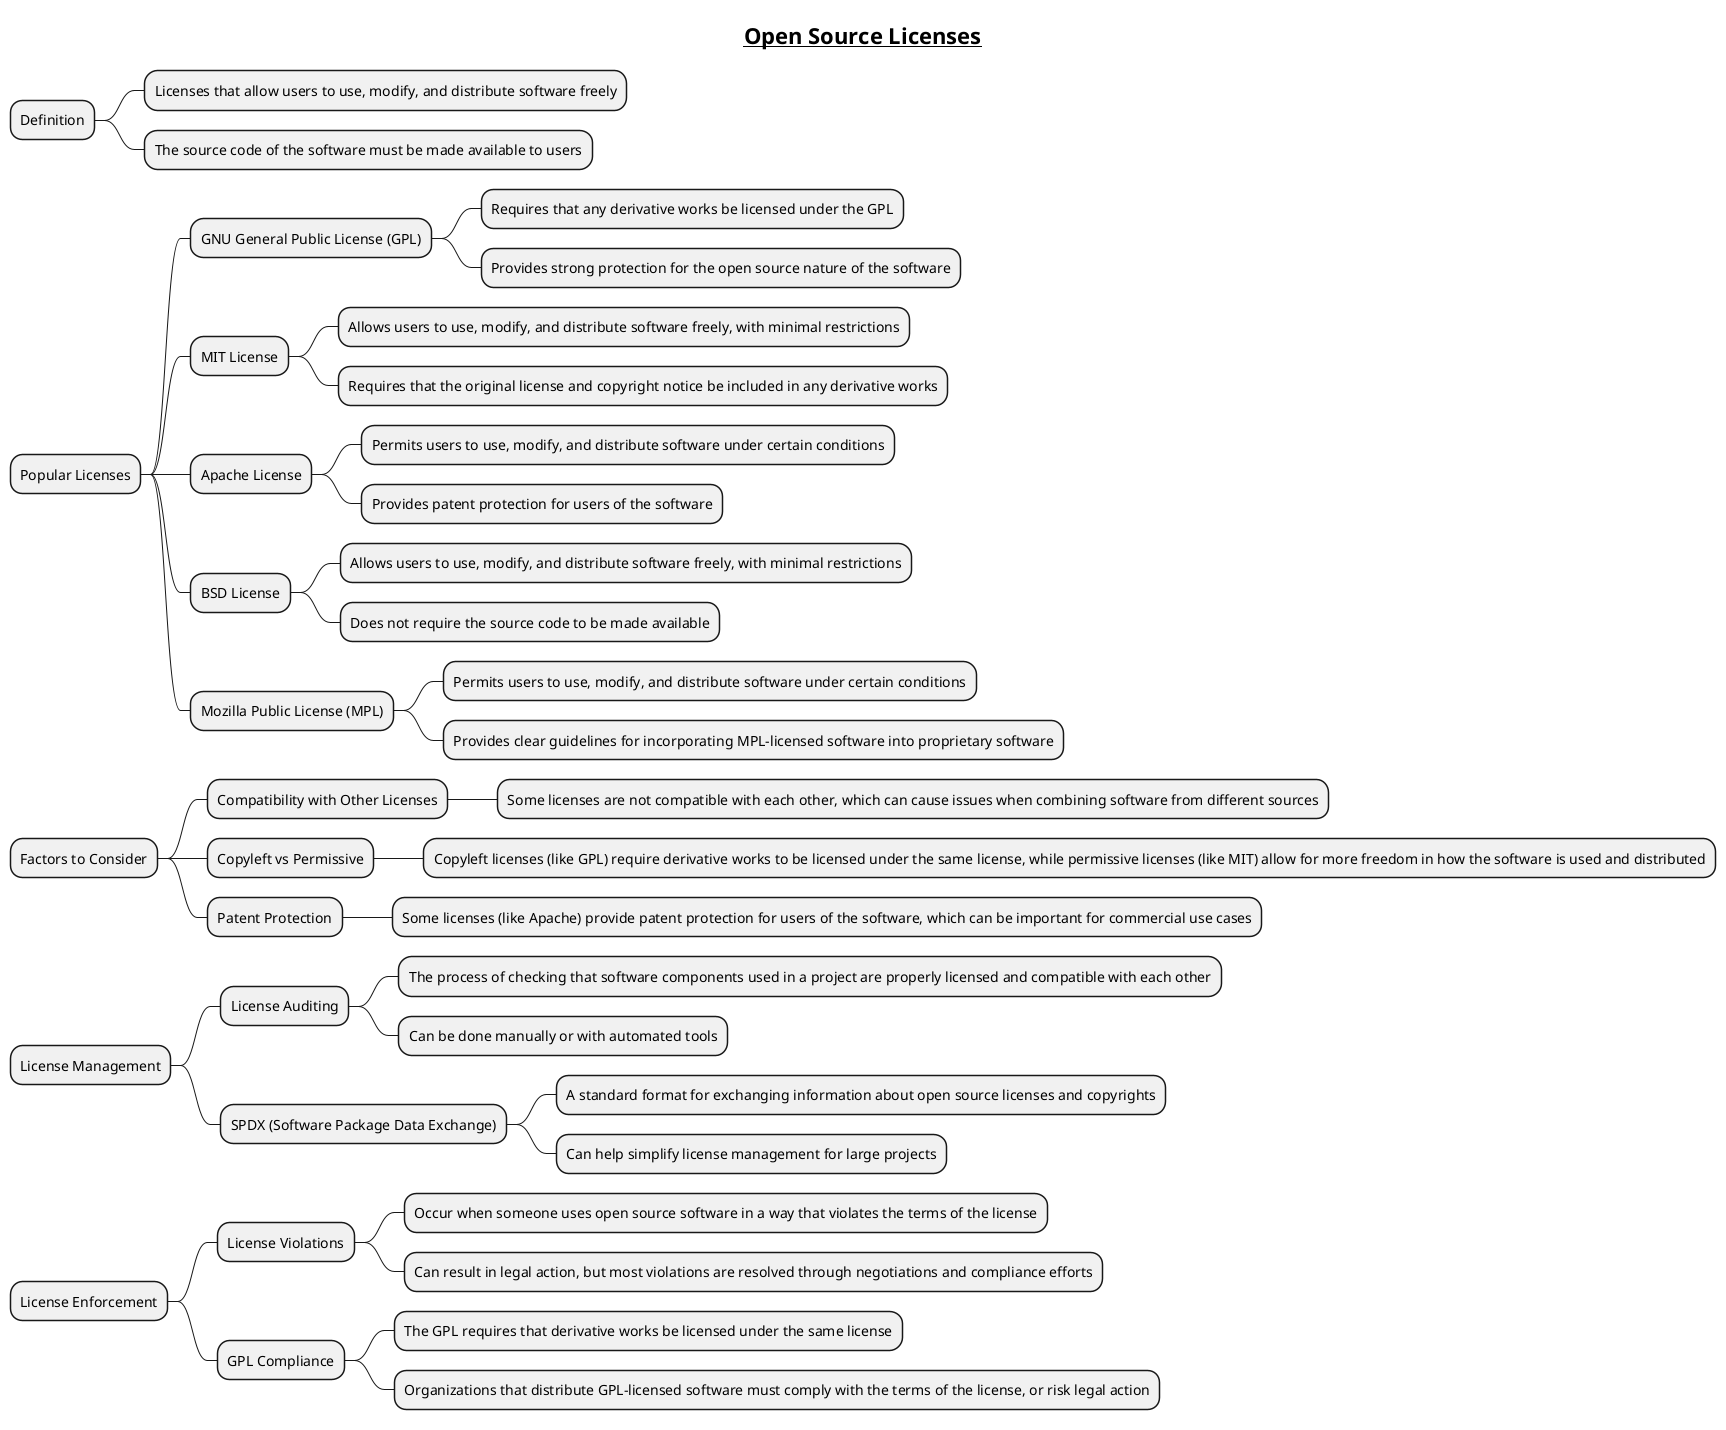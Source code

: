 @startmindmap
title =__Open Source Licenses__

* Definition
** Licenses that allow users to use, modify, and distribute software freely
** The source code of the software must be made available to users

* Popular Licenses
** GNU General Public License (GPL)
*** Requires that any derivative works be licensed under the GPL
*** Provides strong protection for the open source nature of the software
** MIT License
*** Allows users to use, modify, and distribute software freely, with minimal restrictions
*** Requires that the original license and copyright notice be included in any derivative works
** Apache License
*** Permits users to use, modify, and distribute software under certain conditions
*** Provides patent protection for users of the software
** BSD License
*** Allows users to use, modify, and distribute software freely, with minimal restrictions
*** Does not require the source code to be made available
** Mozilla Public License (MPL)
*** Permits users to use, modify, and distribute software under certain conditions
*** Provides clear guidelines for incorporating MPL-licensed software into proprietary software

* Factors to Consider
** Compatibility with Other Licenses
*** Some licenses are not compatible with each other, which can cause issues when combining software from different sources
** Copyleft vs Permissive
*** Copyleft licenses (like GPL) require derivative works to be licensed under the same license, while permissive licenses (like MIT) allow for more freedom in how the software is used and distributed
** Patent Protection
*** Some licenses (like Apache) provide patent protection for users of the software, which can be important for commercial use cases

* License Management
** License Auditing
*** The process of checking that software components used in a project are properly licensed and compatible with each other
*** Can be done manually or with automated tools
** SPDX (Software Package Data Exchange)
*** A standard format for exchanging information about open source licenses and copyrights
*** Can help simplify license management for large projects

* License Enforcement
** License Violations
*** Occur when someone uses open source software in a way that violates the terms of the license
*** Can result in legal action, but most violations are resolved through negotiations and compliance efforts
** GPL Compliance
*** The GPL requires that derivative works be licensed under the same license
*** Organizations that distribute GPL-licensed software must comply with the terms of the license, or risk legal action
@endmindmap
